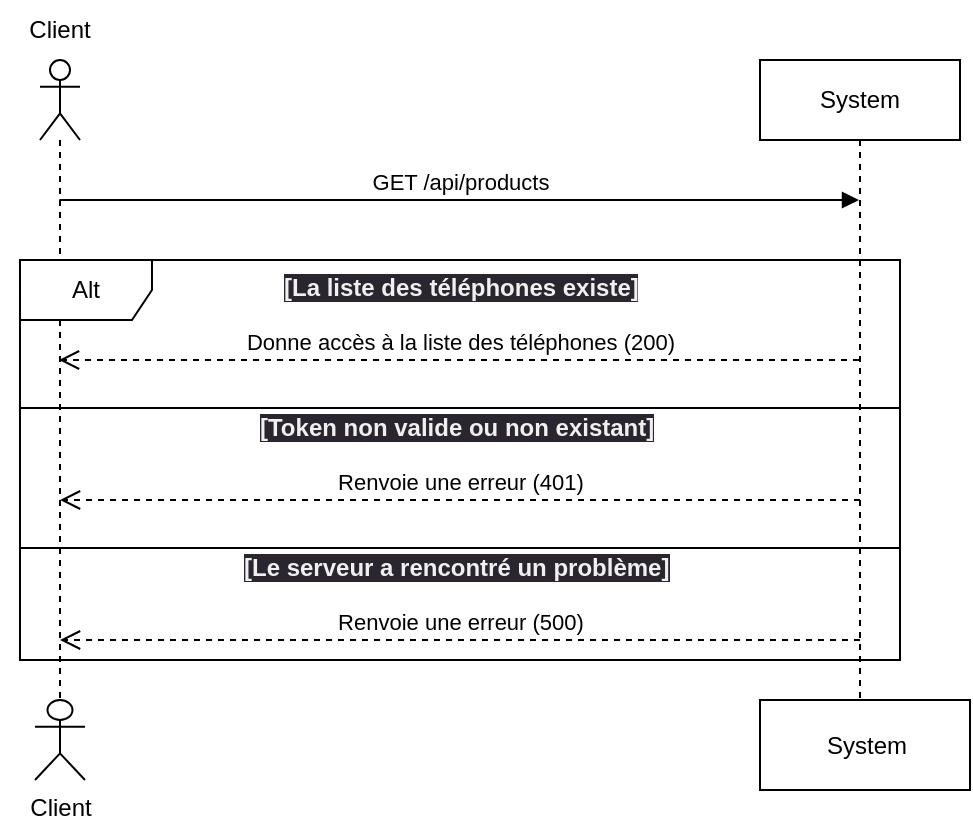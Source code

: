<mxfile>
    <diagram id="t7zm4WCL7SRy2JBF4Zvc" name="Page-1">
        <mxGraphModel dx="803" dy="779" grid="1" gridSize="10" guides="1" tooltips="1" connect="1" arrows="1" fold="1" page="1" pageScale="1" pageWidth="827" pageHeight="1169" math="0" shadow="0">
            <root>
                <mxCell id="0"/>
                <mxCell id="1" parent="0"/>
                <mxCell id="11" value="System" style="shape=umlLifeline;perimeter=lifelinePerimeter;whiteSpace=wrap;html=1;container=1;collapsible=0;recursiveResize=0;outlineConnect=0;" parent="1" vertex="1">
                    <mxGeometry x="520" y="100" width="100" height="320" as="geometry"/>
                </mxCell>
                <mxCell id="12" value="GET /api/products" style="html=1;verticalAlign=bottom;endArrow=block;" parent="11" edge="1">
                    <mxGeometry x="0.002" width="80" relative="1" as="geometry">
                        <mxPoint x="-350.333" y="70.0" as="sourcePoint"/>
                        <mxPoint x="49.5" y="70.0" as="targetPoint"/>
                        <Array as="points">
                            <mxPoint x="-40" y="70"/>
                        </Array>
                        <mxPoint as="offset"/>
                    </mxGeometry>
                </mxCell>
                <mxCell id="13" value="Donne accès à la liste des téléphones (200)" style="html=1;verticalAlign=bottom;endArrow=open;dashed=1;endSize=8;" parent="11" edge="1">
                    <mxGeometry relative="1" as="geometry">
                        <mxPoint x="49.5" y="150" as="sourcePoint"/>
                        <mxPoint x="-350.5" y="150" as="targetPoint"/>
                        <Array as="points">
                            <mxPoint x="-40" y="150"/>
                            <mxPoint x="-260" y="150"/>
                        </Array>
                    </mxGeometry>
                </mxCell>
                <mxCell id="19" value="" style="shape=umlLifeline;participant=umlActor;perimeter=lifelinePerimeter;whiteSpace=wrap;html=1;container=1;collapsible=0;recursiveResize=0;verticalAlign=top;spacingTop=36;outlineConnect=0;fontStyle=1" parent="1" vertex="1">
                    <mxGeometry x="160" y="100" width="20" height="320" as="geometry"/>
                </mxCell>
                <mxCell id="20" value="Client" style="text;html=1;strokeColor=none;fillColor=none;align=center;verticalAlign=middle;whiteSpace=wrap;rounded=0;" parent="1" vertex="1">
                    <mxGeometry x="140" y="70" width="60" height="30" as="geometry"/>
                </mxCell>
                <mxCell id="21" value="Client" style="shape=umlActor;verticalLabelPosition=bottom;verticalAlign=top;html=1;outlineConnect=0;" parent="1" vertex="1">
                    <mxGeometry x="157.5" y="420" width="25" height="40" as="geometry"/>
                </mxCell>
                <mxCell id="22" value="&lt;span style=&quot;&quot;&gt;System&lt;/span&gt;" style="html=1;" parent="1" vertex="1">
                    <mxGeometry x="520" y="420" width="105" height="45" as="geometry"/>
                </mxCell>
                <mxCell id="23" value="Alt" style="shape=umlFrame;whiteSpace=wrap;html=1;width=66;height=30;" parent="1" vertex="1">
                    <mxGeometry x="149.99" y="200" width="440.01" height="200" as="geometry"/>
                </mxCell>
                <mxCell id="24" value="" style="line;strokeWidth=1;align=left;verticalAlign=middle;spacingTop=-1;spacingLeft=3;spacingRight=3;rotatable=0;labelPosition=right;points=[];portConstraint=eastwest;labelBackgroundColor=#F4F1DE;rounded=0;" parent="1" vertex="1">
                    <mxGeometry x="150" y="270" width="440" height="8" as="geometry"/>
                </mxCell>
                <mxCell id="25" value="&lt;span style=&quot;color: rgb(240, 240, 240); font-family: Helvetica; font-size: 12px; font-style: normal; font-variant-ligatures: normal; font-variant-caps: normal; font-weight: 700; letter-spacing: normal; orphans: 2; text-align: center; text-indent: 0px; text-transform: none; widows: 2; word-spacing: 0px; -webkit-text-stroke-width: 0px; background-color: rgb(42, 37, 47); text-decoration-thickness: initial; text-decoration-style: initial; text-decoration-color: initial; float: none; display: inline !important;&quot;&gt;[La liste des téléphones existe]&lt;/span&gt;" style="text;whiteSpace=wrap;html=1;" parent="1" vertex="1">
                    <mxGeometry x="279.99" y="200" width="180" height="30" as="geometry"/>
                </mxCell>
                <mxCell id="26" value="&lt;span style=&quot;color: rgb(240, 240, 240); font-family: Helvetica; font-size: 12px; font-style: normal; font-variant-ligatures: normal; font-variant-caps: normal; font-weight: 700; letter-spacing: normal; orphans: 2; text-align: center; text-indent: 0px; text-transform: none; widows: 2; word-spacing: 0px; -webkit-text-stroke-width: 0px; background-color: rgb(42, 37, 47); text-decoration-thickness: initial; text-decoration-style: initial; text-decoration-color: initial; float: none; display: inline !important;&quot;&gt;[Token non valide ou non existant]&lt;/span&gt;" style="text;whiteSpace=wrap;html=1;" parent="1" vertex="1">
                    <mxGeometry x="268.12" y="270" width="203.75" height="40" as="geometry"/>
                </mxCell>
                <mxCell id="27" value="Renvoie une erreur (401)" style="html=1;verticalAlign=bottom;endArrow=open;dashed=1;endSize=8;" parent="1" edge="1">
                    <mxGeometry relative="1" as="geometry">
                        <mxPoint x="570" y="320" as="sourcePoint"/>
                        <mxPoint x="170" y="320" as="targetPoint"/>
                        <Array as="points">
                            <mxPoint x="510.5" y="320"/>
                        </Array>
                        <mxPoint as="offset"/>
                    </mxGeometry>
                </mxCell>
                <mxCell id="14" value="" style="line;strokeWidth=1;align=left;verticalAlign=middle;spacingTop=-1;spacingLeft=3;spacingRight=3;rotatable=0;labelPosition=right;points=[];portConstraint=eastwest;labelBackgroundColor=#F4F1DE;rounded=0;" parent="1" vertex="1">
                    <mxGeometry x="150" y="340" width="440" height="8" as="geometry"/>
                </mxCell>
                <mxCell id="15" value="Renvoie une erreur (500)" style="html=1;verticalAlign=bottom;endArrow=open;dashed=1;endSize=8;" parent="1" edge="1">
                    <mxGeometry relative="1" as="geometry">
                        <mxPoint x="570" y="390" as="sourcePoint"/>
                        <mxPoint x="170" y="390" as="targetPoint"/>
                        <Array as="points">
                            <mxPoint x="510.5" y="390"/>
                        </Array>
                        <mxPoint as="offset"/>
                    </mxGeometry>
                </mxCell>
                <mxCell id="31" value="&lt;span style=&quot;color: rgb(240, 240, 240); font-family: Helvetica; font-size: 12px; font-style: normal; font-variant-ligatures: normal; font-variant-caps: normal; font-weight: 700; letter-spacing: normal; orphans: 2; text-align: center; text-indent: 0px; text-transform: none; widows: 2; word-spacing: 0px; -webkit-text-stroke-width: 0px; background-color: rgb(42, 37, 47); text-decoration-thickness: initial; text-decoration-style: initial; text-decoration-color: initial; float: none; display: inline !important;&quot;&gt;[Le serveur a rencontré un problème]&lt;/span&gt;" style="text;whiteSpace=wrap;html=1;" parent="1" vertex="1">
                    <mxGeometry x="259.53" y="340" width="220.94" height="31" as="geometry"/>
                </mxCell>
            </root>
        </mxGraphModel>
    </diagram>
</mxfile>